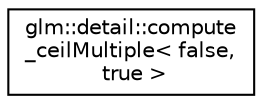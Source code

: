 digraph "Graphical Class Hierarchy"
{
  edge [fontname="Helvetica",fontsize="10",labelfontname="Helvetica",labelfontsize="10"];
  node [fontname="Helvetica",fontsize="10",shape=record];
  rankdir="LR";
  Node1 [label="glm::detail::compute\l_ceilMultiple\< false,\l true \>",height=0.2,width=0.4,color="black", fillcolor="white", style="filled",URL="$structglm_1_1detail_1_1compute__ceil_multiple_3_01false_00_01true_01_4.html"];
}
